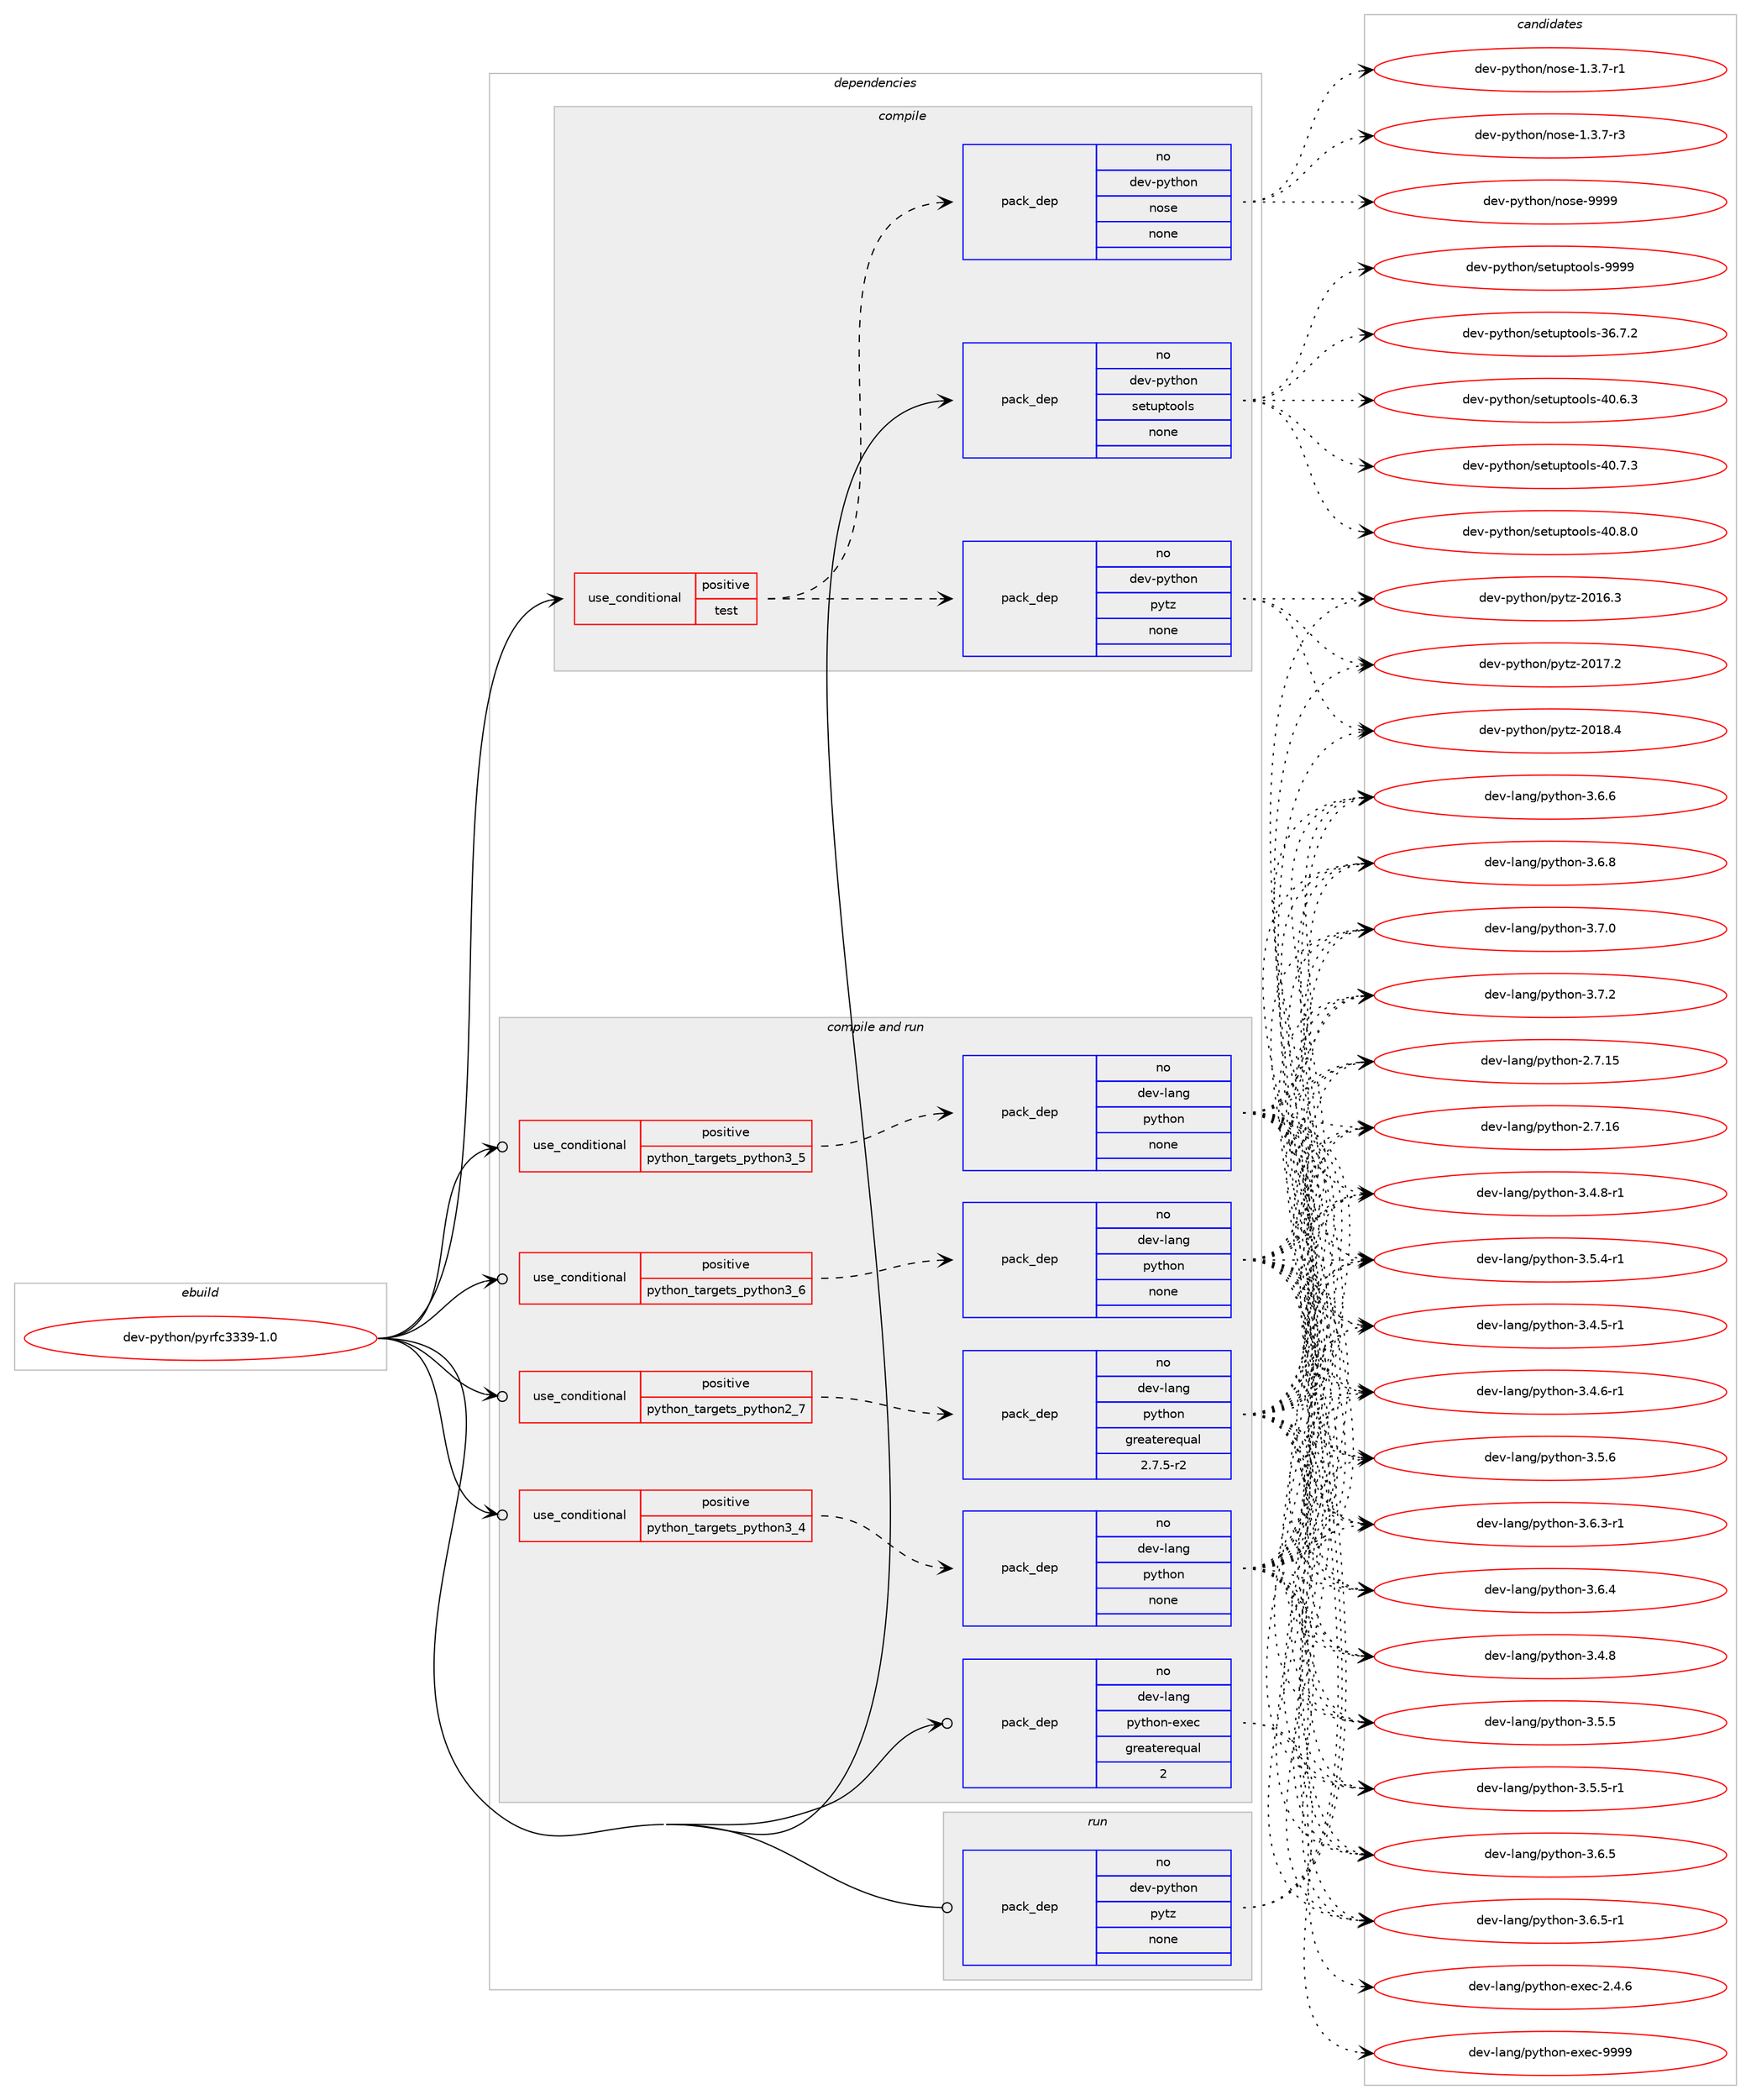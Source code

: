 digraph prolog {

# *************
# Graph options
# *************

newrank=true;
concentrate=true;
compound=true;
graph [rankdir=LR,fontname=Helvetica,fontsize=10,ranksep=1.5];#, ranksep=2.5, nodesep=0.2];
edge  [arrowhead=vee];
node  [fontname=Helvetica,fontsize=10];

# **********
# The ebuild
# **********

subgraph cluster_leftcol {
color=gray;
rank=same;
label=<<i>ebuild</i>>;
id [label="dev-python/pyrfc3339-1.0", color=red, width=4, href="../dev-python/pyrfc3339-1.0.svg"];
}

# ****************
# The dependencies
# ****************

subgraph cluster_midcol {
color=gray;
label=<<i>dependencies</i>>;
subgraph cluster_compile {
fillcolor="#eeeeee";
style=filled;
label=<<i>compile</i>>;
subgraph cond381666 {
dependency1431944 [label=<<TABLE BORDER="0" CELLBORDER="1" CELLSPACING="0" CELLPADDING="4"><TR><TD ROWSPAN="3" CELLPADDING="10">use_conditional</TD></TR><TR><TD>positive</TD></TR><TR><TD>test</TD></TR></TABLE>>, shape=none, color=red];
subgraph pack1026938 {
dependency1431945 [label=<<TABLE BORDER="0" CELLBORDER="1" CELLSPACING="0" CELLPADDING="4" WIDTH="220"><TR><TD ROWSPAN="6" CELLPADDING="30">pack_dep</TD></TR><TR><TD WIDTH="110">no</TD></TR><TR><TD>dev-python</TD></TR><TR><TD>pytz</TD></TR><TR><TD>none</TD></TR><TR><TD></TD></TR></TABLE>>, shape=none, color=blue];
}
dependency1431944:e -> dependency1431945:w [weight=20,style="dashed",arrowhead="vee"];
subgraph pack1026939 {
dependency1431946 [label=<<TABLE BORDER="0" CELLBORDER="1" CELLSPACING="0" CELLPADDING="4" WIDTH="220"><TR><TD ROWSPAN="6" CELLPADDING="30">pack_dep</TD></TR><TR><TD WIDTH="110">no</TD></TR><TR><TD>dev-python</TD></TR><TR><TD>nose</TD></TR><TR><TD>none</TD></TR><TR><TD></TD></TR></TABLE>>, shape=none, color=blue];
}
dependency1431944:e -> dependency1431946:w [weight=20,style="dashed",arrowhead="vee"];
}
id:e -> dependency1431944:w [weight=20,style="solid",arrowhead="vee"];
subgraph pack1026940 {
dependency1431947 [label=<<TABLE BORDER="0" CELLBORDER="1" CELLSPACING="0" CELLPADDING="4" WIDTH="220"><TR><TD ROWSPAN="6" CELLPADDING="30">pack_dep</TD></TR><TR><TD WIDTH="110">no</TD></TR><TR><TD>dev-python</TD></TR><TR><TD>setuptools</TD></TR><TR><TD>none</TD></TR><TR><TD></TD></TR></TABLE>>, shape=none, color=blue];
}
id:e -> dependency1431947:w [weight=20,style="solid",arrowhead="vee"];
}
subgraph cluster_compileandrun {
fillcolor="#eeeeee";
style=filled;
label=<<i>compile and run</i>>;
subgraph cond381667 {
dependency1431948 [label=<<TABLE BORDER="0" CELLBORDER="1" CELLSPACING="0" CELLPADDING="4"><TR><TD ROWSPAN="3" CELLPADDING="10">use_conditional</TD></TR><TR><TD>positive</TD></TR><TR><TD>python_targets_python2_7</TD></TR></TABLE>>, shape=none, color=red];
subgraph pack1026941 {
dependency1431949 [label=<<TABLE BORDER="0" CELLBORDER="1" CELLSPACING="0" CELLPADDING="4" WIDTH="220"><TR><TD ROWSPAN="6" CELLPADDING="30">pack_dep</TD></TR><TR><TD WIDTH="110">no</TD></TR><TR><TD>dev-lang</TD></TR><TR><TD>python</TD></TR><TR><TD>greaterequal</TD></TR><TR><TD>2.7.5-r2</TD></TR></TABLE>>, shape=none, color=blue];
}
dependency1431948:e -> dependency1431949:w [weight=20,style="dashed",arrowhead="vee"];
}
id:e -> dependency1431948:w [weight=20,style="solid",arrowhead="odotvee"];
subgraph cond381668 {
dependency1431950 [label=<<TABLE BORDER="0" CELLBORDER="1" CELLSPACING="0" CELLPADDING="4"><TR><TD ROWSPAN="3" CELLPADDING="10">use_conditional</TD></TR><TR><TD>positive</TD></TR><TR><TD>python_targets_python3_4</TD></TR></TABLE>>, shape=none, color=red];
subgraph pack1026942 {
dependency1431951 [label=<<TABLE BORDER="0" CELLBORDER="1" CELLSPACING="0" CELLPADDING="4" WIDTH="220"><TR><TD ROWSPAN="6" CELLPADDING="30">pack_dep</TD></TR><TR><TD WIDTH="110">no</TD></TR><TR><TD>dev-lang</TD></TR><TR><TD>python</TD></TR><TR><TD>none</TD></TR><TR><TD></TD></TR></TABLE>>, shape=none, color=blue];
}
dependency1431950:e -> dependency1431951:w [weight=20,style="dashed",arrowhead="vee"];
}
id:e -> dependency1431950:w [weight=20,style="solid",arrowhead="odotvee"];
subgraph cond381669 {
dependency1431952 [label=<<TABLE BORDER="0" CELLBORDER="1" CELLSPACING="0" CELLPADDING="4"><TR><TD ROWSPAN="3" CELLPADDING="10">use_conditional</TD></TR><TR><TD>positive</TD></TR><TR><TD>python_targets_python3_5</TD></TR></TABLE>>, shape=none, color=red];
subgraph pack1026943 {
dependency1431953 [label=<<TABLE BORDER="0" CELLBORDER="1" CELLSPACING="0" CELLPADDING="4" WIDTH="220"><TR><TD ROWSPAN="6" CELLPADDING="30">pack_dep</TD></TR><TR><TD WIDTH="110">no</TD></TR><TR><TD>dev-lang</TD></TR><TR><TD>python</TD></TR><TR><TD>none</TD></TR><TR><TD></TD></TR></TABLE>>, shape=none, color=blue];
}
dependency1431952:e -> dependency1431953:w [weight=20,style="dashed",arrowhead="vee"];
}
id:e -> dependency1431952:w [weight=20,style="solid",arrowhead="odotvee"];
subgraph cond381670 {
dependency1431954 [label=<<TABLE BORDER="0" CELLBORDER="1" CELLSPACING="0" CELLPADDING="4"><TR><TD ROWSPAN="3" CELLPADDING="10">use_conditional</TD></TR><TR><TD>positive</TD></TR><TR><TD>python_targets_python3_6</TD></TR></TABLE>>, shape=none, color=red];
subgraph pack1026944 {
dependency1431955 [label=<<TABLE BORDER="0" CELLBORDER="1" CELLSPACING="0" CELLPADDING="4" WIDTH="220"><TR><TD ROWSPAN="6" CELLPADDING="30">pack_dep</TD></TR><TR><TD WIDTH="110">no</TD></TR><TR><TD>dev-lang</TD></TR><TR><TD>python</TD></TR><TR><TD>none</TD></TR><TR><TD></TD></TR></TABLE>>, shape=none, color=blue];
}
dependency1431954:e -> dependency1431955:w [weight=20,style="dashed",arrowhead="vee"];
}
id:e -> dependency1431954:w [weight=20,style="solid",arrowhead="odotvee"];
subgraph pack1026945 {
dependency1431956 [label=<<TABLE BORDER="0" CELLBORDER="1" CELLSPACING="0" CELLPADDING="4" WIDTH="220"><TR><TD ROWSPAN="6" CELLPADDING="30">pack_dep</TD></TR><TR><TD WIDTH="110">no</TD></TR><TR><TD>dev-lang</TD></TR><TR><TD>python-exec</TD></TR><TR><TD>greaterequal</TD></TR><TR><TD>2</TD></TR></TABLE>>, shape=none, color=blue];
}
id:e -> dependency1431956:w [weight=20,style="solid",arrowhead="odotvee"];
}
subgraph cluster_run {
fillcolor="#eeeeee";
style=filled;
label=<<i>run</i>>;
subgraph pack1026946 {
dependency1431957 [label=<<TABLE BORDER="0" CELLBORDER="1" CELLSPACING="0" CELLPADDING="4" WIDTH="220"><TR><TD ROWSPAN="6" CELLPADDING="30">pack_dep</TD></TR><TR><TD WIDTH="110">no</TD></TR><TR><TD>dev-python</TD></TR><TR><TD>pytz</TD></TR><TR><TD>none</TD></TR><TR><TD></TD></TR></TABLE>>, shape=none, color=blue];
}
id:e -> dependency1431957:w [weight=20,style="solid",arrowhead="odot"];
}
}

# **************
# The candidates
# **************

subgraph cluster_choices {
rank=same;
color=gray;
label=<<i>candidates</i>>;

subgraph choice1026938 {
color=black;
nodesep=1;
choice100101118451121211161041111104711212111612245504849544651 [label="dev-python/pytz-2016.3", color=red, width=4,href="../dev-python/pytz-2016.3.svg"];
choice100101118451121211161041111104711212111612245504849554650 [label="dev-python/pytz-2017.2", color=red, width=4,href="../dev-python/pytz-2017.2.svg"];
choice100101118451121211161041111104711212111612245504849564652 [label="dev-python/pytz-2018.4", color=red, width=4,href="../dev-python/pytz-2018.4.svg"];
dependency1431945:e -> choice100101118451121211161041111104711212111612245504849544651:w [style=dotted,weight="100"];
dependency1431945:e -> choice100101118451121211161041111104711212111612245504849554650:w [style=dotted,weight="100"];
dependency1431945:e -> choice100101118451121211161041111104711212111612245504849564652:w [style=dotted,weight="100"];
}
subgraph choice1026939 {
color=black;
nodesep=1;
choice10010111845112121116104111110471101111151014549465146554511449 [label="dev-python/nose-1.3.7-r1", color=red, width=4,href="../dev-python/nose-1.3.7-r1.svg"];
choice10010111845112121116104111110471101111151014549465146554511451 [label="dev-python/nose-1.3.7-r3", color=red, width=4,href="../dev-python/nose-1.3.7-r3.svg"];
choice10010111845112121116104111110471101111151014557575757 [label="dev-python/nose-9999", color=red, width=4,href="../dev-python/nose-9999.svg"];
dependency1431946:e -> choice10010111845112121116104111110471101111151014549465146554511449:w [style=dotted,weight="100"];
dependency1431946:e -> choice10010111845112121116104111110471101111151014549465146554511451:w [style=dotted,weight="100"];
dependency1431946:e -> choice10010111845112121116104111110471101111151014557575757:w [style=dotted,weight="100"];
}
subgraph choice1026940 {
color=black;
nodesep=1;
choice100101118451121211161041111104711510111611711211611111110811545515446554650 [label="dev-python/setuptools-36.7.2", color=red, width=4,href="../dev-python/setuptools-36.7.2.svg"];
choice100101118451121211161041111104711510111611711211611111110811545524846544651 [label="dev-python/setuptools-40.6.3", color=red, width=4,href="../dev-python/setuptools-40.6.3.svg"];
choice100101118451121211161041111104711510111611711211611111110811545524846554651 [label="dev-python/setuptools-40.7.3", color=red, width=4,href="../dev-python/setuptools-40.7.3.svg"];
choice100101118451121211161041111104711510111611711211611111110811545524846564648 [label="dev-python/setuptools-40.8.0", color=red, width=4,href="../dev-python/setuptools-40.8.0.svg"];
choice10010111845112121116104111110471151011161171121161111111081154557575757 [label="dev-python/setuptools-9999", color=red, width=4,href="../dev-python/setuptools-9999.svg"];
dependency1431947:e -> choice100101118451121211161041111104711510111611711211611111110811545515446554650:w [style=dotted,weight="100"];
dependency1431947:e -> choice100101118451121211161041111104711510111611711211611111110811545524846544651:w [style=dotted,weight="100"];
dependency1431947:e -> choice100101118451121211161041111104711510111611711211611111110811545524846554651:w [style=dotted,weight="100"];
dependency1431947:e -> choice100101118451121211161041111104711510111611711211611111110811545524846564648:w [style=dotted,weight="100"];
dependency1431947:e -> choice10010111845112121116104111110471151011161171121161111111081154557575757:w [style=dotted,weight="100"];
}
subgraph choice1026941 {
color=black;
nodesep=1;
choice10010111845108971101034711212111610411111045504655464953 [label="dev-lang/python-2.7.15", color=red, width=4,href="../dev-lang/python-2.7.15.svg"];
choice10010111845108971101034711212111610411111045504655464954 [label="dev-lang/python-2.7.16", color=red, width=4,href="../dev-lang/python-2.7.16.svg"];
choice1001011184510897110103471121211161041111104551465246534511449 [label="dev-lang/python-3.4.5-r1", color=red, width=4,href="../dev-lang/python-3.4.5-r1.svg"];
choice1001011184510897110103471121211161041111104551465246544511449 [label="dev-lang/python-3.4.6-r1", color=red, width=4,href="../dev-lang/python-3.4.6-r1.svg"];
choice100101118451089711010347112121116104111110455146524656 [label="dev-lang/python-3.4.8", color=red, width=4,href="../dev-lang/python-3.4.8.svg"];
choice1001011184510897110103471121211161041111104551465246564511449 [label="dev-lang/python-3.4.8-r1", color=red, width=4,href="../dev-lang/python-3.4.8-r1.svg"];
choice1001011184510897110103471121211161041111104551465346524511449 [label="dev-lang/python-3.5.4-r1", color=red, width=4,href="../dev-lang/python-3.5.4-r1.svg"];
choice100101118451089711010347112121116104111110455146534653 [label="dev-lang/python-3.5.5", color=red, width=4,href="../dev-lang/python-3.5.5.svg"];
choice1001011184510897110103471121211161041111104551465346534511449 [label="dev-lang/python-3.5.5-r1", color=red, width=4,href="../dev-lang/python-3.5.5-r1.svg"];
choice100101118451089711010347112121116104111110455146534654 [label="dev-lang/python-3.5.6", color=red, width=4,href="../dev-lang/python-3.5.6.svg"];
choice1001011184510897110103471121211161041111104551465446514511449 [label="dev-lang/python-3.6.3-r1", color=red, width=4,href="../dev-lang/python-3.6.3-r1.svg"];
choice100101118451089711010347112121116104111110455146544652 [label="dev-lang/python-3.6.4", color=red, width=4,href="../dev-lang/python-3.6.4.svg"];
choice100101118451089711010347112121116104111110455146544653 [label="dev-lang/python-3.6.5", color=red, width=4,href="../dev-lang/python-3.6.5.svg"];
choice1001011184510897110103471121211161041111104551465446534511449 [label="dev-lang/python-3.6.5-r1", color=red, width=4,href="../dev-lang/python-3.6.5-r1.svg"];
choice100101118451089711010347112121116104111110455146544654 [label="dev-lang/python-3.6.6", color=red, width=4,href="../dev-lang/python-3.6.6.svg"];
choice100101118451089711010347112121116104111110455146544656 [label="dev-lang/python-3.6.8", color=red, width=4,href="../dev-lang/python-3.6.8.svg"];
choice100101118451089711010347112121116104111110455146554648 [label="dev-lang/python-3.7.0", color=red, width=4,href="../dev-lang/python-3.7.0.svg"];
choice100101118451089711010347112121116104111110455146554650 [label="dev-lang/python-3.7.2", color=red, width=4,href="../dev-lang/python-3.7.2.svg"];
dependency1431949:e -> choice10010111845108971101034711212111610411111045504655464953:w [style=dotted,weight="100"];
dependency1431949:e -> choice10010111845108971101034711212111610411111045504655464954:w [style=dotted,weight="100"];
dependency1431949:e -> choice1001011184510897110103471121211161041111104551465246534511449:w [style=dotted,weight="100"];
dependency1431949:e -> choice1001011184510897110103471121211161041111104551465246544511449:w [style=dotted,weight="100"];
dependency1431949:e -> choice100101118451089711010347112121116104111110455146524656:w [style=dotted,weight="100"];
dependency1431949:e -> choice1001011184510897110103471121211161041111104551465246564511449:w [style=dotted,weight="100"];
dependency1431949:e -> choice1001011184510897110103471121211161041111104551465346524511449:w [style=dotted,weight="100"];
dependency1431949:e -> choice100101118451089711010347112121116104111110455146534653:w [style=dotted,weight="100"];
dependency1431949:e -> choice1001011184510897110103471121211161041111104551465346534511449:w [style=dotted,weight="100"];
dependency1431949:e -> choice100101118451089711010347112121116104111110455146534654:w [style=dotted,weight="100"];
dependency1431949:e -> choice1001011184510897110103471121211161041111104551465446514511449:w [style=dotted,weight="100"];
dependency1431949:e -> choice100101118451089711010347112121116104111110455146544652:w [style=dotted,weight="100"];
dependency1431949:e -> choice100101118451089711010347112121116104111110455146544653:w [style=dotted,weight="100"];
dependency1431949:e -> choice1001011184510897110103471121211161041111104551465446534511449:w [style=dotted,weight="100"];
dependency1431949:e -> choice100101118451089711010347112121116104111110455146544654:w [style=dotted,weight="100"];
dependency1431949:e -> choice100101118451089711010347112121116104111110455146544656:w [style=dotted,weight="100"];
dependency1431949:e -> choice100101118451089711010347112121116104111110455146554648:w [style=dotted,weight="100"];
dependency1431949:e -> choice100101118451089711010347112121116104111110455146554650:w [style=dotted,weight="100"];
}
subgraph choice1026942 {
color=black;
nodesep=1;
choice10010111845108971101034711212111610411111045504655464953 [label="dev-lang/python-2.7.15", color=red, width=4,href="../dev-lang/python-2.7.15.svg"];
choice10010111845108971101034711212111610411111045504655464954 [label="dev-lang/python-2.7.16", color=red, width=4,href="../dev-lang/python-2.7.16.svg"];
choice1001011184510897110103471121211161041111104551465246534511449 [label="dev-lang/python-3.4.5-r1", color=red, width=4,href="../dev-lang/python-3.4.5-r1.svg"];
choice1001011184510897110103471121211161041111104551465246544511449 [label="dev-lang/python-3.4.6-r1", color=red, width=4,href="../dev-lang/python-3.4.6-r1.svg"];
choice100101118451089711010347112121116104111110455146524656 [label="dev-lang/python-3.4.8", color=red, width=4,href="../dev-lang/python-3.4.8.svg"];
choice1001011184510897110103471121211161041111104551465246564511449 [label="dev-lang/python-3.4.8-r1", color=red, width=4,href="../dev-lang/python-3.4.8-r1.svg"];
choice1001011184510897110103471121211161041111104551465346524511449 [label="dev-lang/python-3.5.4-r1", color=red, width=4,href="../dev-lang/python-3.5.4-r1.svg"];
choice100101118451089711010347112121116104111110455146534653 [label="dev-lang/python-3.5.5", color=red, width=4,href="../dev-lang/python-3.5.5.svg"];
choice1001011184510897110103471121211161041111104551465346534511449 [label="dev-lang/python-3.5.5-r1", color=red, width=4,href="../dev-lang/python-3.5.5-r1.svg"];
choice100101118451089711010347112121116104111110455146534654 [label="dev-lang/python-3.5.6", color=red, width=4,href="../dev-lang/python-3.5.6.svg"];
choice1001011184510897110103471121211161041111104551465446514511449 [label="dev-lang/python-3.6.3-r1", color=red, width=4,href="../dev-lang/python-3.6.3-r1.svg"];
choice100101118451089711010347112121116104111110455146544652 [label="dev-lang/python-3.6.4", color=red, width=4,href="../dev-lang/python-3.6.4.svg"];
choice100101118451089711010347112121116104111110455146544653 [label="dev-lang/python-3.6.5", color=red, width=4,href="../dev-lang/python-3.6.5.svg"];
choice1001011184510897110103471121211161041111104551465446534511449 [label="dev-lang/python-3.6.5-r1", color=red, width=4,href="../dev-lang/python-3.6.5-r1.svg"];
choice100101118451089711010347112121116104111110455146544654 [label="dev-lang/python-3.6.6", color=red, width=4,href="../dev-lang/python-3.6.6.svg"];
choice100101118451089711010347112121116104111110455146544656 [label="dev-lang/python-3.6.8", color=red, width=4,href="../dev-lang/python-3.6.8.svg"];
choice100101118451089711010347112121116104111110455146554648 [label="dev-lang/python-3.7.0", color=red, width=4,href="../dev-lang/python-3.7.0.svg"];
choice100101118451089711010347112121116104111110455146554650 [label="dev-lang/python-3.7.2", color=red, width=4,href="../dev-lang/python-3.7.2.svg"];
dependency1431951:e -> choice10010111845108971101034711212111610411111045504655464953:w [style=dotted,weight="100"];
dependency1431951:e -> choice10010111845108971101034711212111610411111045504655464954:w [style=dotted,weight="100"];
dependency1431951:e -> choice1001011184510897110103471121211161041111104551465246534511449:w [style=dotted,weight="100"];
dependency1431951:e -> choice1001011184510897110103471121211161041111104551465246544511449:w [style=dotted,weight="100"];
dependency1431951:e -> choice100101118451089711010347112121116104111110455146524656:w [style=dotted,weight="100"];
dependency1431951:e -> choice1001011184510897110103471121211161041111104551465246564511449:w [style=dotted,weight="100"];
dependency1431951:e -> choice1001011184510897110103471121211161041111104551465346524511449:w [style=dotted,weight="100"];
dependency1431951:e -> choice100101118451089711010347112121116104111110455146534653:w [style=dotted,weight="100"];
dependency1431951:e -> choice1001011184510897110103471121211161041111104551465346534511449:w [style=dotted,weight="100"];
dependency1431951:e -> choice100101118451089711010347112121116104111110455146534654:w [style=dotted,weight="100"];
dependency1431951:e -> choice1001011184510897110103471121211161041111104551465446514511449:w [style=dotted,weight="100"];
dependency1431951:e -> choice100101118451089711010347112121116104111110455146544652:w [style=dotted,weight="100"];
dependency1431951:e -> choice100101118451089711010347112121116104111110455146544653:w [style=dotted,weight="100"];
dependency1431951:e -> choice1001011184510897110103471121211161041111104551465446534511449:w [style=dotted,weight="100"];
dependency1431951:e -> choice100101118451089711010347112121116104111110455146544654:w [style=dotted,weight="100"];
dependency1431951:e -> choice100101118451089711010347112121116104111110455146544656:w [style=dotted,weight="100"];
dependency1431951:e -> choice100101118451089711010347112121116104111110455146554648:w [style=dotted,weight="100"];
dependency1431951:e -> choice100101118451089711010347112121116104111110455146554650:w [style=dotted,weight="100"];
}
subgraph choice1026943 {
color=black;
nodesep=1;
choice10010111845108971101034711212111610411111045504655464953 [label="dev-lang/python-2.7.15", color=red, width=4,href="../dev-lang/python-2.7.15.svg"];
choice10010111845108971101034711212111610411111045504655464954 [label="dev-lang/python-2.7.16", color=red, width=4,href="../dev-lang/python-2.7.16.svg"];
choice1001011184510897110103471121211161041111104551465246534511449 [label="dev-lang/python-3.4.5-r1", color=red, width=4,href="../dev-lang/python-3.4.5-r1.svg"];
choice1001011184510897110103471121211161041111104551465246544511449 [label="dev-lang/python-3.4.6-r1", color=red, width=4,href="../dev-lang/python-3.4.6-r1.svg"];
choice100101118451089711010347112121116104111110455146524656 [label="dev-lang/python-3.4.8", color=red, width=4,href="../dev-lang/python-3.4.8.svg"];
choice1001011184510897110103471121211161041111104551465246564511449 [label="dev-lang/python-3.4.8-r1", color=red, width=4,href="../dev-lang/python-3.4.8-r1.svg"];
choice1001011184510897110103471121211161041111104551465346524511449 [label="dev-lang/python-3.5.4-r1", color=red, width=4,href="../dev-lang/python-3.5.4-r1.svg"];
choice100101118451089711010347112121116104111110455146534653 [label="dev-lang/python-3.5.5", color=red, width=4,href="../dev-lang/python-3.5.5.svg"];
choice1001011184510897110103471121211161041111104551465346534511449 [label="dev-lang/python-3.5.5-r1", color=red, width=4,href="../dev-lang/python-3.5.5-r1.svg"];
choice100101118451089711010347112121116104111110455146534654 [label="dev-lang/python-3.5.6", color=red, width=4,href="../dev-lang/python-3.5.6.svg"];
choice1001011184510897110103471121211161041111104551465446514511449 [label="dev-lang/python-3.6.3-r1", color=red, width=4,href="../dev-lang/python-3.6.3-r1.svg"];
choice100101118451089711010347112121116104111110455146544652 [label="dev-lang/python-3.6.4", color=red, width=4,href="../dev-lang/python-3.6.4.svg"];
choice100101118451089711010347112121116104111110455146544653 [label="dev-lang/python-3.6.5", color=red, width=4,href="../dev-lang/python-3.6.5.svg"];
choice1001011184510897110103471121211161041111104551465446534511449 [label="dev-lang/python-3.6.5-r1", color=red, width=4,href="../dev-lang/python-3.6.5-r1.svg"];
choice100101118451089711010347112121116104111110455146544654 [label="dev-lang/python-3.6.6", color=red, width=4,href="../dev-lang/python-3.6.6.svg"];
choice100101118451089711010347112121116104111110455146544656 [label="dev-lang/python-3.6.8", color=red, width=4,href="../dev-lang/python-3.6.8.svg"];
choice100101118451089711010347112121116104111110455146554648 [label="dev-lang/python-3.7.0", color=red, width=4,href="../dev-lang/python-3.7.0.svg"];
choice100101118451089711010347112121116104111110455146554650 [label="dev-lang/python-3.7.2", color=red, width=4,href="../dev-lang/python-3.7.2.svg"];
dependency1431953:e -> choice10010111845108971101034711212111610411111045504655464953:w [style=dotted,weight="100"];
dependency1431953:e -> choice10010111845108971101034711212111610411111045504655464954:w [style=dotted,weight="100"];
dependency1431953:e -> choice1001011184510897110103471121211161041111104551465246534511449:w [style=dotted,weight="100"];
dependency1431953:e -> choice1001011184510897110103471121211161041111104551465246544511449:w [style=dotted,weight="100"];
dependency1431953:e -> choice100101118451089711010347112121116104111110455146524656:w [style=dotted,weight="100"];
dependency1431953:e -> choice1001011184510897110103471121211161041111104551465246564511449:w [style=dotted,weight="100"];
dependency1431953:e -> choice1001011184510897110103471121211161041111104551465346524511449:w [style=dotted,weight="100"];
dependency1431953:e -> choice100101118451089711010347112121116104111110455146534653:w [style=dotted,weight="100"];
dependency1431953:e -> choice1001011184510897110103471121211161041111104551465346534511449:w [style=dotted,weight="100"];
dependency1431953:e -> choice100101118451089711010347112121116104111110455146534654:w [style=dotted,weight="100"];
dependency1431953:e -> choice1001011184510897110103471121211161041111104551465446514511449:w [style=dotted,weight="100"];
dependency1431953:e -> choice100101118451089711010347112121116104111110455146544652:w [style=dotted,weight="100"];
dependency1431953:e -> choice100101118451089711010347112121116104111110455146544653:w [style=dotted,weight="100"];
dependency1431953:e -> choice1001011184510897110103471121211161041111104551465446534511449:w [style=dotted,weight="100"];
dependency1431953:e -> choice100101118451089711010347112121116104111110455146544654:w [style=dotted,weight="100"];
dependency1431953:e -> choice100101118451089711010347112121116104111110455146544656:w [style=dotted,weight="100"];
dependency1431953:e -> choice100101118451089711010347112121116104111110455146554648:w [style=dotted,weight="100"];
dependency1431953:e -> choice100101118451089711010347112121116104111110455146554650:w [style=dotted,weight="100"];
}
subgraph choice1026944 {
color=black;
nodesep=1;
choice10010111845108971101034711212111610411111045504655464953 [label="dev-lang/python-2.7.15", color=red, width=4,href="../dev-lang/python-2.7.15.svg"];
choice10010111845108971101034711212111610411111045504655464954 [label="dev-lang/python-2.7.16", color=red, width=4,href="../dev-lang/python-2.7.16.svg"];
choice1001011184510897110103471121211161041111104551465246534511449 [label="dev-lang/python-3.4.5-r1", color=red, width=4,href="../dev-lang/python-3.4.5-r1.svg"];
choice1001011184510897110103471121211161041111104551465246544511449 [label="dev-lang/python-3.4.6-r1", color=red, width=4,href="../dev-lang/python-3.4.6-r1.svg"];
choice100101118451089711010347112121116104111110455146524656 [label="dev-lang/python-3.4.8", color=red, width=4,href="../dev-lang/python-3.4.8.svg"];
choice1001011184510897110103471121211161041111104551465246564511449 [label="dev-lang/python-3.4.8-r1", color=red, width=4,href="../dev-lang/python-3.4.8-r1.svg"];
choice1001011184510897110103471121211161041111104551465346524511449 [label="dev-lang/python-3.5.4-r1", color=red, width=4,href="../dev-lang/python-3.5.4-r1.svg"];
choice100101118451089711010347112121116104111110455146534653 [label="dev-lang/python-3.5.5", color=red, width=4,href="../dev-lang/python-3.5.5.svg"];
choice1001011184510897110103471121211161041111104551465346534511449 [label="dev-lang/python-3.5.5-r1", color=red, width=4,href="../dev-lang/python-3.5.5-r1.svg"];
choice100101118451089711010347112121116104111110455146534654 [label="dev-lang/python-3.5.6", color=red, width=4,href="../dev-lang/python-3.5.6.svg"];
choice1001011184510897110103471121211161041111104551465446514511449 [label="dev-lang/python-3.6.3-r1", color=red, width=4,href="../dev-lang/python-3.6.3-r1.svg"];
choice100101118451089711010347112121116104111110455146544652 [label="dev-lang/python-3.6.4", color=red, width=4,href="../dev-lang/python-3.6.4.svg"];
choice100101118451089711010347112121116104111110455146544653 [label="dev-lang/python-3.6.5", color=red, width=4,href="../dev-lang/python-3.6.5.svg"];
choice1001011184510897110103471121211161041111104551465446534511449 [label="dev-lang/python-3.6.5-r1", color=red, width=4,href="../dev-lang/python-3.6.5-r1.svg"];
choice100101118451089711010347112121116104111110455146544654 [label="dev-lang/python-3.6.6", color=red, width=4,href="../dev-lang/python-3.6.6.svg"];
choice100101118451089711010347112121116104111110455146544656 [label="dev-lang/python-3.6.8", color=red, width=4,href="../dev-lang/python-3.6.8.svg"];
choice100101118451089711010347112121116104111110455146554648 [label="dev-lang/python-3.7.0", color=red, width=4,href="../dev-lang/python-3.7.0.svg"];
choice100101118451089711010347112121116104111110455146554650 [label="dev-lang/python-3.7.2", color=red, width=4,href="../dev-lang/python-3.7.2.svg"];
dependency1431955:e -> choice10010111845108971101034711212111610411111045504655464953:w [style=dotted,weight="100"];
dependency1431955:e -> choice10010111845108971101034711212111610411111045504655464954:w [style=dotted,weight="100"];
dependency1431955:e -> choice1001011184510897110103471121211161041111104551465246534511449:w [style=dotted,weight="100"];
dependency1431955:e -> choice1001011184510897110103471121211161041111104551465246544511449:w [style=dotted,weight="100"];
dependency1431955:e -> choice100101118451089711010347112121116104111110455146524656:w [style=dotted,weight="100"];
dependency1431955:e -> choice1001011184510897110103471121211161041111104551465246564511449:w [style=dotted,weight="100"];
dependency1431955:e -> choice1001011184510897110103471121211161041111104551465346524511449:w [style=dotted,weight="100"];
dependency1431955:e -> choice100101118451089711010347112121116104111110455146534653:w [style=dotted,weight="100"];
dependency1431955:e -> choice1001011184510897110103471121211161041111104551465346534511449:w [style=dotted,weight="100"];
dependency1431955:e -> choice100101118451089711010347112121116104111110455146534654:w [style=dotted,weight="100"];
dependency1431955:e -> choice1001011184510897110103471121211161041111104551465446514511449:w [style=dotted,weight="100"];
dependency1431955:e -> choice100101118451089711010347112121116104111110455146544652:w [style=dotted,weight="100"];
dependency1431955:e -> choice100101118451089711010347112121116104111110455146544653:w [style=dotted,weight="100"];
dependency1431955:e -> choice1001011184510897110103471121211161041111104551465446534511449:w [style=dotted,weight="100"];
dependency1431955:e -> choice100101118451089711010347112121116104111110455146544654:w [style=dotted,weight="100"];
dependency1431955:e -> choice100101118451089711010347112121116104111110455146544656:w [style=dotted,weight="100"];
dependency1431955:e -> choice100101118451089711010347112121116104111110455146554648:w [style=dotted,weight="100"];
dependency1431955:e -> choice100101118451089711010347112121116104111110455146554650:w [style=dotted,weight="100"];
}
subgraph choice1026945 {
color=black;
nodesep=1;
choice1001011184510897110103471121211161041111104510112010199455046524654 [label="dev-lang/python-exec-2.4.6", color=red, width=4,href="../dev-lang/python-exec-2.4.6.svg"];
choice10010111845108971101034711212111610411111045101120101994557575757 [label="dev-lang/python-exec-9999", color=red, width=4,href="../dev-lang/python-exec-9999.svg"];
dependency1431956:e -> choice1001011184510897110103471121211161041111104510112010199455046524654:w [style=dotted,weight="100"];
dependency1431956:e -> choice10010111845108971101034711212111610411111045101120101994557575757:w [style=dotted,weight="100"];
}
subgraph choice1026946 {
color=black;
nodesep=1;
choice100101118451121211161041111104711212111612245504849544651 [label="dev-python/pytz-2016.3", color=red, width=4,href="../dev-python/pytz-2016.3.svg"];
choice100101118451121211161041111104711212111612245504849554650 [label="dev-python/pytz-2017.2", color=red, width=4,href="../dev-python/pytz-2017.2.svg"];
choice100101118451121211161041111104711212111612245504849564652 [label="dev-python/pytz-2018.4", color=red, width=4,href="../dev-python/pytz-2018.4.svg"];
dependency1431957:e -> choice100101118451121211161041111104711212111612245504849544651:w [style=dotted,weight="100"];
dependency1431957:e -> choice100101118451121211161041111104711212111612245504849554650:w [style=dotted,weight="100"];
dependency1431957:e -> choice100101118451121211161041111104711212111612245504849564652:w [style=dotted,weight="100"];
}
}

}
